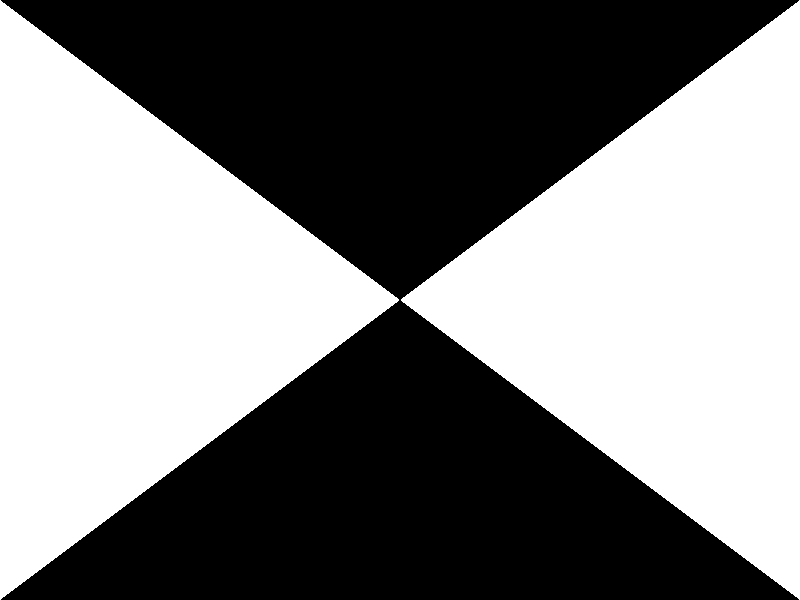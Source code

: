 #include "math.inc"

camera
{
	#local CameraDistance = 10;
	#local ScreenArea = sqrt(2*pow(1,2));
	#local AspectRatio = 2*cos(2*pi/12)/1;
	orthographic
	location -z*CameraDistance
	direction z*CameraDistance
	right     x*ScreenArea
	up        y*ScreenArea/AspectRatio
	rotate x*asind(tand(30))
	rotate y*45
}

plane
{
	y,0
	texture
	{
		pigment
		{
			checker color rgb 0, color rgb 1
		}
		finish
		{
			ambient 1
		}
	}
	scale 1
}